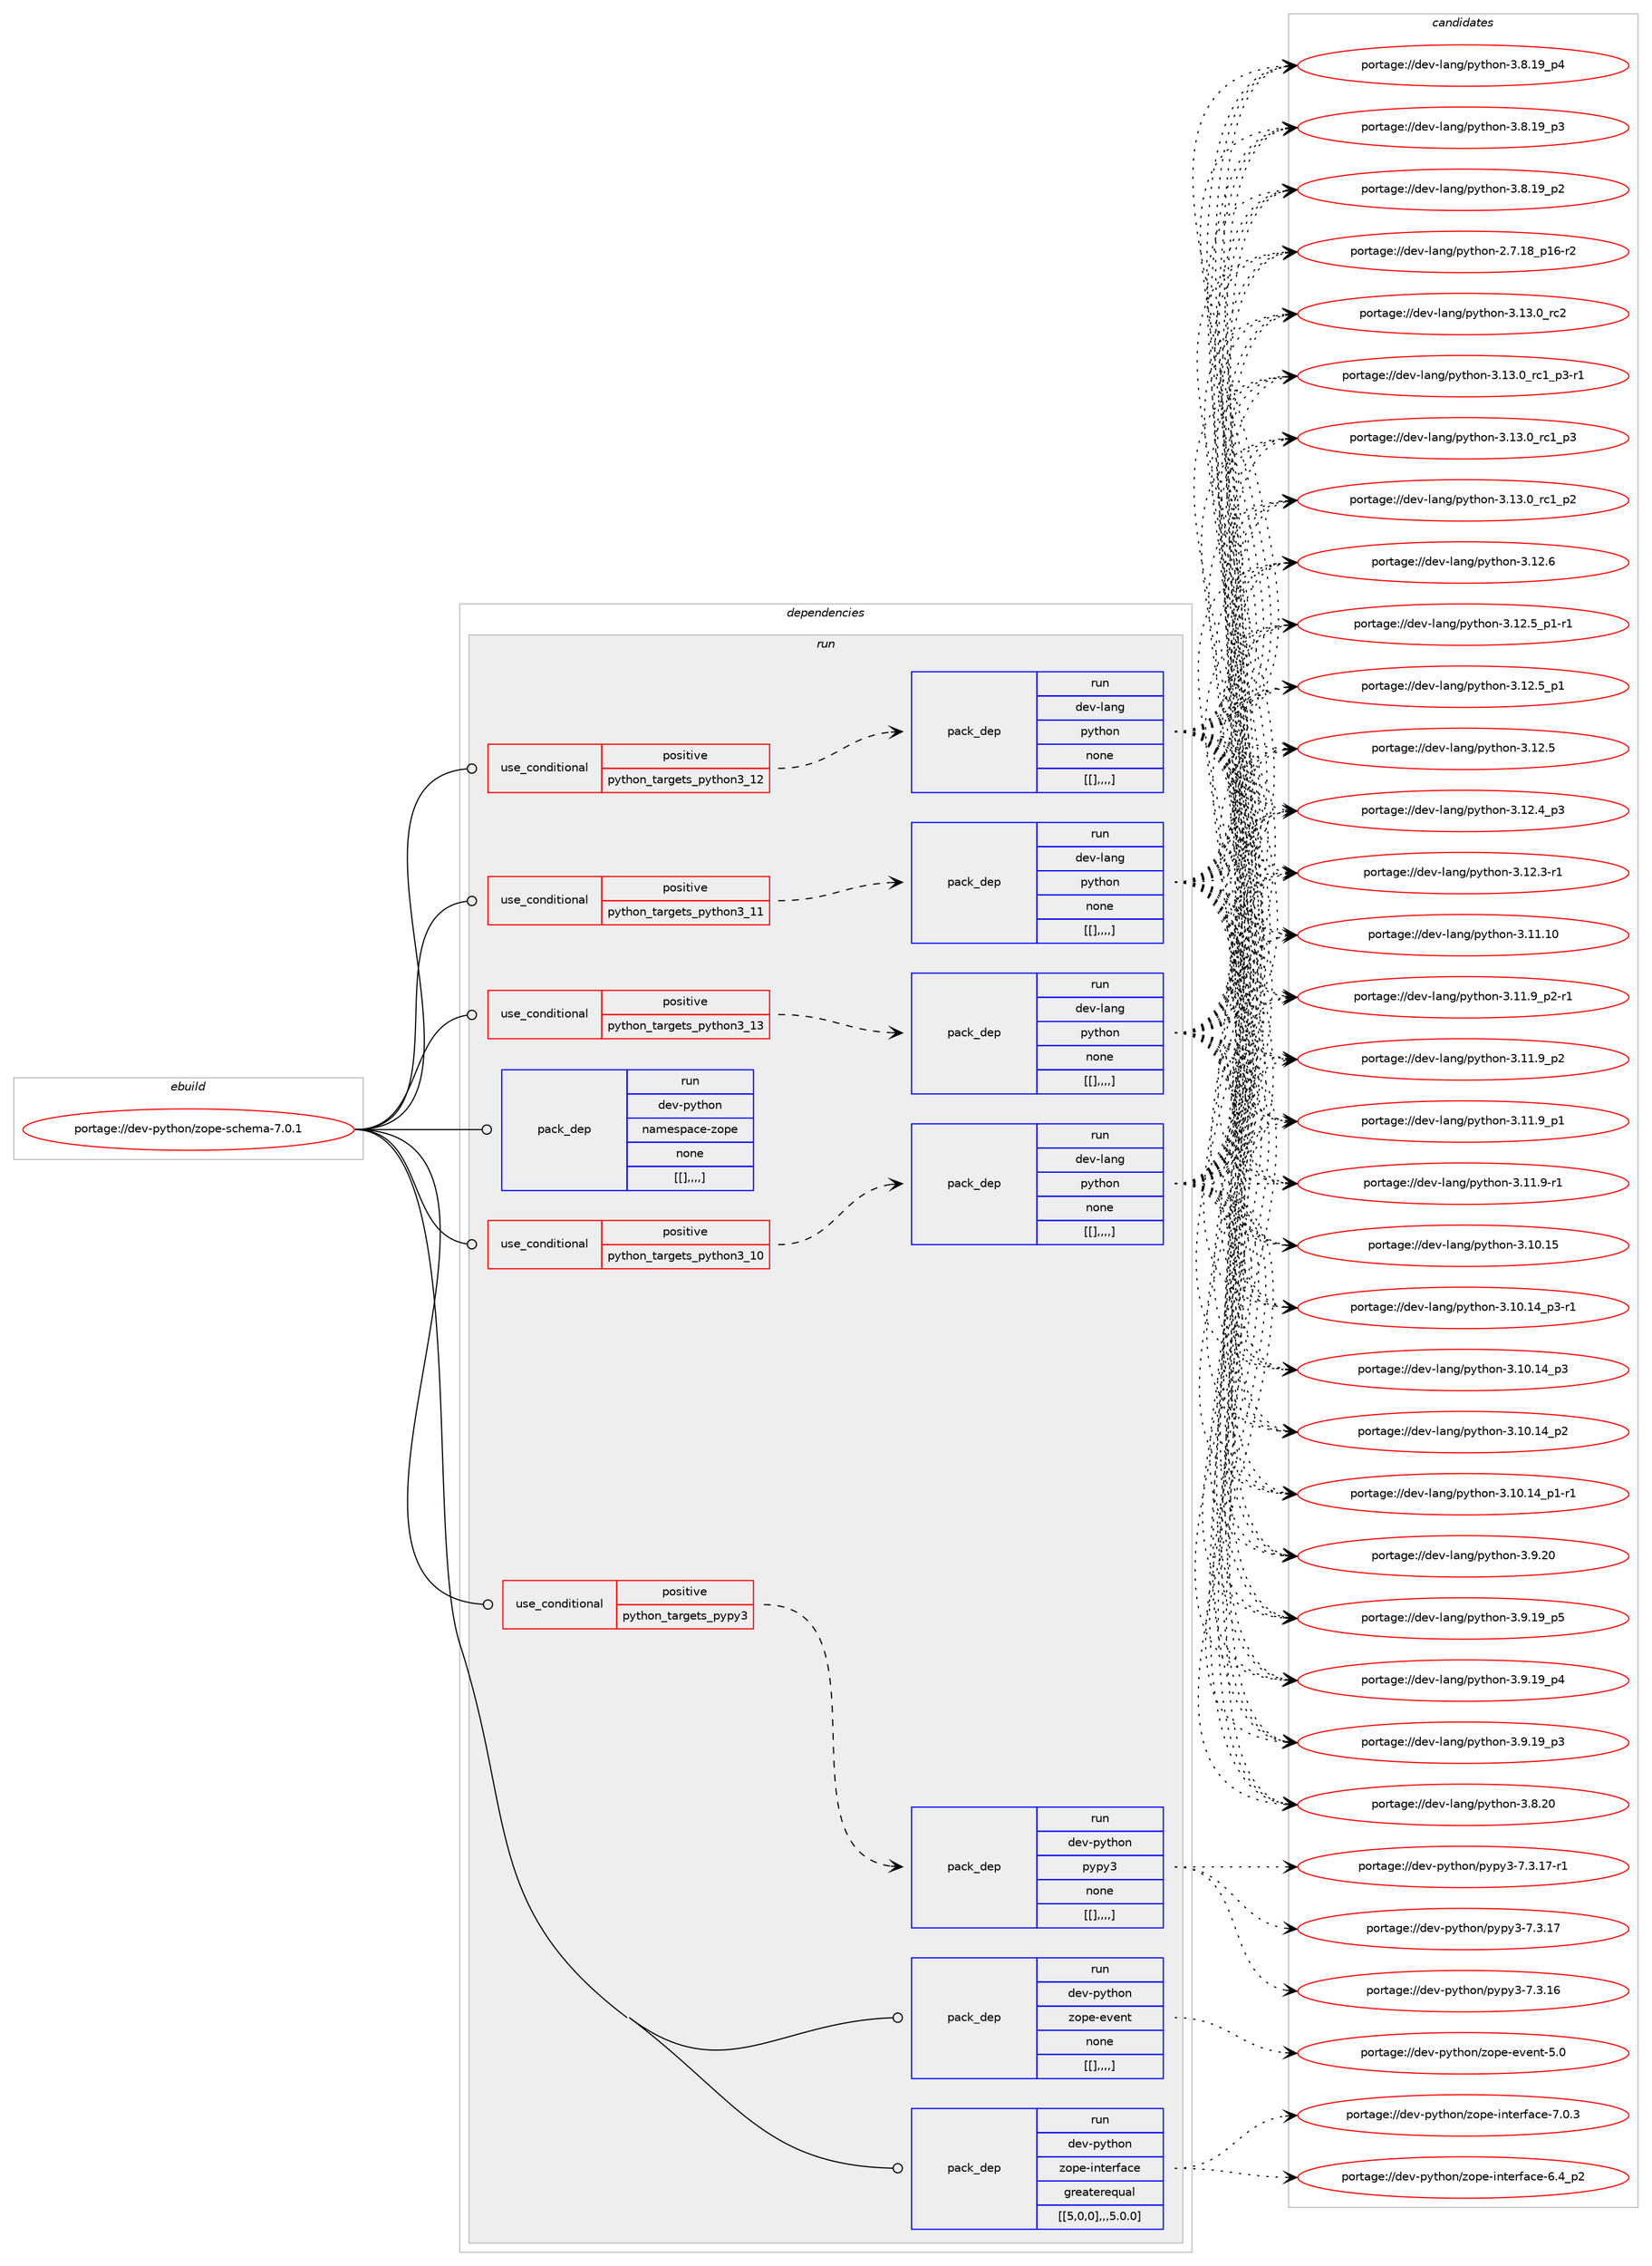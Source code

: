 digraph prolog {

# *************
# Graph options
# *************

newrank=true;
concentrate=true;
compound=true;
graph [rankdir=LR,fontname=Helvetica,fontsize=10,ranksep=1.5];#, ranksep=2.5, nodesep=0.2];
edge  [arrowhead=vee];
node  [fontname=Helvetica,fontsize=10];

# **********
# The ebuild
# **********

subgraph cluster_leftcol {
color=gray;
label=<<i>ebuild</i>>;
id [label="portage://dev-python/zope-schema-7.0.1", color=red, width=4, href="../dev-python/zope-schema-7.0.1.svg"];
}

# ****************
# The dependencies
# ****************

subgraph cluster_midcol {
color=gray;
label=<<i>dependencies</i>>;
subgraph cluster_compile {
fillcolor="#eeeeee";
style=filled;
label=<<i>compile</i>>;
}
subgraph cluster_compileandrun {
fillcolor="#eeeeee";
style=filled;
label=<<i>compile and run</i>>;
}
subgraph cluster_run {
fillcolor="#eeeeee";
style=filled;
label=<<i>run</i>>;
subgraph cond42666 {
dependency170623 [label=<<TABLE BORDER="0" CELLBORDER="1" CELLSPACING="0" CELLPADDING="4"><TR><TD ROWSPAN="3" CELLPADDING="10">use_conditional</TD></TR><TR><TD>positive</TD></TR><TR><TD>python_targets_pypy3</TD></TR></TABLE>>, shape=none, color=red];
subgraph pack126691 {
dependency170624 [label=<<TABLE BORDER="0" CELLBORDER="1" CELLSPACING="0" CELLPADDING="4" WIDTH="220"><TR><TD ROWSPAN="6" CELLPADDING="30">pack_dep</TD></TR><TR><TD WIDTH="110">run</TD></TR><TR><TD>dev-python</TD></TR><TR><TD>pypy3</TD></TR><TR><TD>none</TD></TR><TR><TD>[[],,,,]</TD></TR></TABLE>>, shape=none, color=blue];
}
dependency170623:e -> dependency170624:w [weight=20,style="dashed",arrowhead="vee"];
}
id:e -> dependency170623:w [weight=20,style="solid",arrowhead="odot"];
subgraph cond42667 {
dependency170625 [label=<<TABLE BORDER="0" CELLBORDER="1" CELLSPACING="0" CELLPADDING="4"><TR><TD ROWSPAN="3" CELLPADDING="10">use_conditional</TD></TR><TR><TD>positive</TD></TR><TR><TD>python_targets_python3_10</TD></TR></TABLE>>, shape=none, color=red];
subgraph pack126692 {
dependency170626 [label=<<TABLE BORDER="0" CELLBORDER="1" CELLSPACING="0" CELLPADDING="4" WIDTH="220"><TR><TD ROWSPAN="6" CELLPADDING="30">pack_dep</TD></TR><TR><TD WIDTH="110">run</TD></TR><TR><TD>dev-lang</TD></TR><TR><TD>python</TD></TR><TR><TD>none</TD></TR><TR><TD>[[],,,,]</TD></TR></TABLE>>, shape=none, color=blue];
}
dependency170625:e -> dependency170626:w [weight=20,style="dashed",arrowhead="vee"];
}
id:e -> dependency170625:w [weight=20,style="solid",arrowhead="odot"];
subgraph cond42668 {
dependency170627 [label=<<TABLE BORDER="0" CELLBORDER="1" CELLSPACING="0" CELLPADDING="4"><TR><TD ROWSPAN="3" CELLPADDING="10">use_conditional</TD></TR><TR><TD>positive</TD></TR><TR><TD>python_targets_python3_11</TD></TR></TABLE>>, shape=none, color=red];
subgraph pack126693 {
dependency170628 [label=<<TABLE BORDER="0" CELLBORDER="1" CELLSPACING="0" CELLPADDING="4" WIDTH="220"><TR><TD ROWSPAN="6" CELLPADDING="30">pack_dep</TD></TR><TR><TD WIDTH="110">run</TD></TR><TR><TD>dev-lang</TD></TR><TR><TD>python</TD></TR><TR><TD>none</TD></TR><TR><TD>[[],,,,]</TD></TR></TABLE>>, shape=none, color=blue];
}
dependency170627:e -> dependency170628:w [weight=20,style="dashed",arrowhead="vee"];
}
id:e -> dependency170627:w [weight=20,style="solid",arrowhead="odot"];
subgraph cond42669 {
dependency170629 [label=<<TABLE BORDER="0" CELLBORDER="1" CELLSPACING="0" CELLPADDING="4"><TR><TD ROWSPAN="3" CELLPADDING="10">use_conditional</TD></TR><TR><TD>positive</TD></TR><TR><TD>python_targets_python3_12</TD></TR></TABLE>>, shape=none, color=red];
subgraph pack126694 {
dependency170630 [label=<<TABLE BORDER="0" CELLBORDER="1" CELLSPACING="0" CELLPADDING="4" WIDTH="220"><TR><TD ROWSPAN="6" CELLPADDING="30">pack_dep</TD></TR><TR><TD WIDTH="110">run</TD></TR><TR><TD>dev-lang</TD></TR><TR><TD>python</TD></TR><TR><TD>none</TD></TR><TR><TD>[[],,,,]</TD></TR></TABLE>>, shape=none, color=blue];
}
dependency170629:e -> dependency170630:w [weight=20,style="dashed",arrowhead="vee"];
}
id:e -> dependency170629:w [weight=20,style="solid",arrowhead="odot"];
subgraph cond42670 {
dependency170631 [label=<<TABLE BORDER="0" CELLBORDER="1" CELLSPACING="0" CELLPADDING="4"><TR><TD ROWSPAN="3" CELLPADDING="10">use_conditional</TD></TR><TR><TD>positive</TD></TR><TR><TD>python_targets_python3_13</TD></TR></TABLE>>, shape=none, color=red];
subgraph pack126695 {
dependency170632 [label=<<TABLE BORDER="0" CELLBORDER="1" CELLSPACING="0" CELLPADDING="4" WIDTH="220"><TR><TD ROWSPAN="6" CELLPADDING="30">pack_dep</TD></TR><TR><TD WIDTH="110">run</TD></TR><TR><TD>dev-lang</TD></TR><TR><TD>python</TD></TR><TR><TD>none</TD></TR><TR><TD>[[],,,,]</TD></TR></TABLE>>, shape=none, color=blue];
}
dependency170631:e -> dependency170632:w [weight=20,style="dashed",arrowhead="vee"];
}
id:e -> dependency170631:w [weight=20,style="solid",arrowhead="odot"];
subgraph pack126696 {
dependency170633 [label=<<TABLE BORDER="0" CELLBORDER="1" CELLSPACING="0" CELLPADDING="4" WIDTH="220"><TR><TD ROWSPAN="6" CELLPADDING="30">pack_dep</TD></TR><TR><TD WIDTH="110">run</TD></TR><TR><TD>dev-python</TD></TR><TR><TD>zope-event</TD></TR><TR><TD>none</TD></TR><TR><TD>[[],,,,]</TD></TR></TABLE>>, shape=none, color=blue];
}
id:e -> dependency170633:w [weight=20,style="solid",arrowhead="odot"];
subgraph pack126697 {
dependency170634 [label=<<TABLE BORDER="0" CELLBORDER="1" CELLSPACING="0" CELLPADDING="4" WIDTH="220"><TR><TD ROWSPAN="6" CELLPADDING="30">pack_dep</TD></TR><TR><TD WIDTH="110">run</TD></TR><TR><TD>dev-python</TD></TR><TR><TD>zope-interface</TD></TR><TR><TD>greaterequal</TD></TR><TR><TD>[[5,0,0],,,5.0.0]</TD></TR></TABLE>>, shape=none, color=blue];
}
id:e -> dependency170634:w [weight=20,style="solid",arrowhead="odot"];
subgraph pack126698 {
dependency170635 [label=<<TABLE BORDER="0" CELLBORDER="1" CELLSPACING="0" CELLPADDING="4" WIDTH="220"><TR><TD ROWSPAN="6" CELLPADDING="30">pack_dep</TD></TR><TR><TD WIDTH="110">run</TD></TR><TR><TD>dev-python</TD></TR><TR><TD>namespace-zope</TD></TR><TR><TD>none</TD></TR><TR><TD>[[],,,,]</TD></TR></TABLE>>, shape=none, color=blue];
}
id:e -> dependency170635:w [weight=20,style="solid",arrowhead="odot"];
}
}

# **************
# The candidates
# **************

subgraph cluster_choices {
rank=same;
color=gray;
label=<<i>candidates</i>>;

subgraph choice126691 {
color=black;
nodesep=1;
choice100101118451121211161041111104711212111212151455546514649554511449 [label="portage://dev-python/pypy3-7.3.17-r1", color=red, width=4,href="../dev-python/pypy3-7.3.17-r1.svg"];
choice10010111845112121116104111110471121211121215145554651464955 [label="portage://dev-python/pypy3-7.3.17", color=red, width=4,href="../dev-python/pypy3-7.3.17.svg"];
choice10010111845112121116104111110471121211121215145554651464954 [label="portage://dev-python/pypy3-7.3.16", color=red, width=4,href="../dev-python/pypy3-7.3.16.svg"];
dependency170624:e -> choice100101118451121211161041111104711212111212151455546514649554511449:w [style=dotted,weight="100"];
dependency170624:e -> choice10010111845112121116104111110471121211121215145554651464955:w [style=dotted,weight="100"];
dependency170624:e -> choice10010111845112121116104111110471121211121215145554651464954:w [style=dotted,weight="100"];
}
subgraph choice126692 {
color=black;
nodesep=1;
choice10010111845108971101034711212111610411111045514649514648951149950 [label="portage://dev-lang/python-3.13.0_rc2", color=red, width=4,href="../dev-lang/python-3.13.0_rc2.svg"];
choice1001011184510897110103471121211161041111104551464951464895114994995112514511449 [label="portage://dev-lang/python-3.13.0_rc1_p3-r1", color=red, width=4,href="../dev-lang/python-3.13.0_rc1_p3-r1.svg"];
choice100101118451089711010347112121116104111110455146495146489511499499511251 [label="portage://dev-lang/python-3.13.0_rc1_p3", color=red, width=4,href="../dev-lang/python-3.13.0_rc1_p3.svg"];
choice100101118451089711010347112121116104111110455146495146489511499499511250 [label="portage://dev-lang/python-3.13.0_rc1_p2", color=red, width=4,href="../dev-lang/python-3.13.0_rc1_p2.svg"];
choice10010111845108971101034711212111610411111045514649504654 [label="portage://dev-lang/python-3.12.6", color=red, width=4,href="../dev-lang/python-3.12.6.svg"];
choice1001011184510897110103471121211161041111104551464950465395112494511449 [label="portage://dev-lang/python-3.12.5_p1-r1", color=red, width=4,href="../dev-lang/python-3.12.5_p1-r1.svg"];
choice100101118451089711010347112121116104111110455146495046539511249 [label="portage://dev-lang/python-3.12.5_p1", color=red, width=4,href="../dev-lang/python-3.12.5_p1.svg"];
choice10010111845108971101034711212111610411111045514649504653 [label="portage://dev-lang/python-3.12.5", color=red, width=4,href="../dev-lang/python-3.12.5.svg"];
choice100101118451089711010347112121116104111110455146495046529511251 [label="portage://dev-lang/python-3.12.4_p3", color=red, width=4,href="../dev-lang/python-3.12.4_p3.svg"];
choice100101118451089711010347112121116104111110455146495046514511449 [label="portage://dev-lang/python-3.12.3-r1", color=red, width=4,href="../dev-lang/python-3.12.3-r1.svg"];
choice1001011184510897110103471121211161041111104551464949464948 [label="portage://dev-lang/python-3.11.10", color=red, width=4,href="../dev-lang/python-3.11.10.svg"];
choice1001011184510897110103471121211161041111104551464949465795112504511449 [label="portage://dev-lang/python-3.11.9_p2-r1", color=red, width=4,href="../dev-lang/python-3.11.9_p2-r1.svg"];
choice100101118451089711010347112121116104111110455146494946579511250 [label="portage://dev-lang/python-3.11.9_p2", color=red, width=4,href="../dev-lang/python-3.11.9_p2.svg"];
choice100101118451089711010347112121116104111110455146494946579511249 [label="portage://dev-lang/python-3.11.9_p1", color=red, width=4,href="../dev-lang/python-3.11.9_p1.svg"];
choice100101118451089711010347112121116104111110455146494946574511449 [label="portage://dev-lang/python-3.11.9-r1", color=red, width=4,href="../dev-lang/python-3.11.9-r1.svg"];
choice1001011184510897110103471121211161041111104551464948464953 [label="portage://dev-lang/python-3.10.15", color=red, width=4,href="../dev-lang/python-3.10.15.svg"];
choice100101118451089711010347112121116104111110455146494846495295112514511449 [label="portage://dev-lang/python-3.10.14_p3-r1", color=red, width=4,href="../dev-lang/python-3.10.14_p3-r1.svg"];
choice10010111845108971101034711212111610411111045514649484649529511251 [label="portage://dev-lang/python-3.10.14_p3", color=red, width=4,href="../dev-lang/python-3.10.14_p3.svg"];
choice10010111845108971101034711212111610411111045514649484649529511250 [label="portage://dev-lang/python-3.10.14_p2", color=red, width=4,href="../dev-lang/python-3.10.14_p2.svg"];
choice100101118451089711010347112121116104111110455146494846495295112494511449 [label="portage://dev-lang/python-3.10.14_p1-r1", color=red, width=4,href="../dev-lang/python-3.10.14_p1-r1.svg"];
choice10010111845108971101034711212111610411111045514657465048 [label="portage://dev-lang/python-3.9.20", color=red, width=4,href="../dev-lang/python-3.9.20.svg"];
choice100101118451089711010347112121116104111110455146574649579511253 [label="portage://dev-lang/python-3.9.19_p5", color=red, width=4,href="../dev-lang/python-3.9.19_p5.svg"];
choice100101118451089711010347112121116104111110455146574649579511252 [label="portage://dev-lang/python-3.9.19_p4", color=red, width=4,href="../dev-lang/python-3.9.19_p4.svg"];
choice100101118451089711010347112121116104111110455146574649579511251 [label="portage://dev-lang/python-3.9.19_p3", color=red, width=4,href="../dev-lang/python-3.9.19_p3.svg"];
choice10010111845108971101034711212111610411111045514656465048 [label="portage://dev-lang/python-3.8.20", color=red, width=4,href="../dev-lang/python-3.8.20.svg"];
choice100101118451089711010347112121116104111110455146564649579511252 [label="portage://dev-lang/python-3.8.19_p4", color=red, width=4,href="../dev-lang/python-3.8.19_p4.svg"];
choice100101118451089711010347112121116104111110455146564649579511251 [label="portage://dev-lang/python-3.8.19_p3", color=red, width=4,href="../dev-lang/python-3.8.19_p3.svg"];
choice100101118451089711010347112121116104111110455146564649579511250 [label="portage://dev-lang/python-3.8.19_p2", color=red, width=4,href="../dev-lang/python-3.8.19_p2.svg"];
choice100101118451089711010347112121116104111110455046554649569511249544511450 [label="portage://dev-lang/python-2.7.18_p16-r2", color=red, width=4,href="../dev-lang/python-2.7.18_p16-r2.svg"];
dependency170626:e -> choice10010111845108971101034711212111610411111045514649514648951149950:w [style=dotted,weight="100"];
dependency170626:e -> choice1001011184510897110103471121211161041111104551464951464895114994995112514511449:w [style=dotted,weight="100"];
dependency170626:e -> choice100101118451089711010347112121116104111110455146495146489511499499511251:w [style=dotted,weight="100"];
dependency170626:e -> choice100101118451089711010347112121116104111110455146495146489511499499511250:w [style=dotted,weight="100"];
dependency170626:e -> choice10010111845108971101034711212111610411111045514649504654:w [style=dotted,weight="100"];
dependency170626:e -> choice1001011184510897110103471121211161041111104551464950465395112494511449:w [style=dotted,weight="100"];
dependency170626:e -> choice100101118451089711010347112121116104111110455146495046539511249:w [style=dotted,weight="100"];
dependency170626:e -> choice10010111845108971101034711212111610411111045514649504653:w [style=dotted,weight="100"];
dependency170626:e -> choice100101118451089711010347112121116104111110455146495046529511251:w [style=dotted,weight="100"];
dependency170626:e -> choice100101118451089711010347112121116104111110455146495046514511449:w [style=dotted,weight="100"];
dependency170626:e -> choice1001011184510897110103471121211161041111104551464949464948:w [style=dotted,weight="100"];
dependency170626:e -> choice1001011184510897110103471121211161041111104551464949465795112504511449:w [style=dotted,weight="100"];
dependency170626:e -> choice100101118451089711010347112121116104111110455146494946579511250:w [style=dotted,weight="100"];
dependency170626:e -> choice100101118451089711010347112121116104111110455146494946579511249:w [style=dotted,weight="100"];
dependency170626:e -> choice100101118451089711010347112121116104111110455146494946574511449:w [style=dotted,weight="100"];
dependency170626:e -> choice1001011184510897110103471121211161041111104551464948464953:w [style=dotted,weight="100"];
dependency170626:e -> choice100101118451089711010347112121116104111110455146494846495295112514511449:w [style=dotted,weight="100"];
dependency170626:e -> choice10010111845108971101034711212111610411111045514649484649529511251:w [style=dotted,weight="100"];
dependency170626:e -> choice10010111845108971101034711212111610411111045514649484649529511250:w [style=dotted,weight="100"];
dependency170626:e -> choice100101118451089711010347112121116104111110455146494846495295112494511449:w [style=dotted,weight="100"];
dependency170626:e -> choice10010111845108971101034711212111610411111045514657465048:w [style=dotted,weight="100"];
dependency170626:e -> choice100101118451089711010347112121116104111110455146574649579511253:w [style=dotted,weight="100"];
dependency170626:e -> choice100101118451089711010347112121116104111110455146574649579511252:w [style=dotted,weight="100"];
dependency170626:e -> choice100101118451089711010347112121116104111110455146574649579511251:w [style=dotted,weight="100"];
dependency170626:e -> choice10010111845108971101034711212111610411111045514656465048:w [style=dotted,weight="100"];
dependency170626:e -> choice100101118451089711010347112121116104111110455146564649579511252:w [style=dotted,weight="100"];
dependency170626:e -> choice100101118451089711010347112121116104111110455146564649579511251:w [style=dotted,weight="100"];
dependency170626:e -> choice100101118451089711010347112121116104111110455146564649579511250:w [style=dotted,weight="100"];
dependency170626:e -> choice100101118451089711010347112121116104111110455046554649569511249544511450:w [style=dotted,weight="100"];
}
subgraph choice126693 {
color=black;
nodesep=1;
choice10010111845108971101034711212111610411111045514649514648951149950 [label="portage://dev-lang/python-3.13.0_rc2", color=red, width=4,href="../dev-lang/python-3.13.0_rc2.svg"];
choice1001011184510897110103471121211161041111104551464951464895114994995112514511449 [label="portage://dev-lang/python-3.13.0_rc1_p3-r1", color=red, width=4,href="../dev-lang/python-3.13.0_rc1_p3-r1.svg"];
choice100101118451089711010347112121116104111110455146495146489511499499511251 [label="portage://dev-lang/python-3.13.0_rc1_p3", color=red, width=4,href="../dev-lang/python-3.13.0_rc1_p3.svg"];
choice100101118451089711010347112121116104111110455146495146489511499499511250 [label="portage://dev-lang/python-3.13.0_rc1_p2", color=red, width=4,href="../dev-lang/python-3.13.0_rc1_p2.svg"];
choice10010111845108971101034711212111610411111045514649504654 [label="portage://dev-lang/python-3.12.6", color=red, width=4,href="../dev-lang/python-3.12.6.svg"];
choice1001011184510897110103471121211161041111104551464950465395112494511449 [label="portage://dev-lang/python-3.12.5_p1-r1", color=red, width=4,href="../dev-lang/python-3.12.5_p1-r1.svg"];
choice100101118451089711010347112121116104111110455146495046539511249 [label="portage://dev-lang/python-3.12.5_p1", color=red, width=4,href="../dev-lang/python-3.12.5_p1.svg"];
choice10010111845108971101034711212111610411111045514649504653 [label="portage://dev-lang/python-3.12.5", color=red, width=4,href="../dev-lang/python-3.12.5.svg"];
choice100101118451089711010347112121116104111110455146495046529511251 [label="portage://dev-lang/python-3.12.4_p3", color=red, width=4,href="../dev-lang/python-3.12.4_p3.svg"];
choice100101118451089711010347112121116104111110455146495046514511449 [label="portage://dev-lang/python-3.12.3-r1", color=red, width=4,href="../dev-lang/python-3.12.3-r1.svg"];
choice1001011184510897110103471121211161041111104551464949464948 [label="portage://dev-lang/python-3.11.10", color=red, width=4,href="../dev-lang/python-3.11.10.svg"];
choice1001011184510897110103471121211161041111104551464949465795112504511449 [label="portage://dev-lang/python-3.11.9_p2-r1", color=red, width=4,href="../dev-lang/python-3.11.9_p2-r1.svg"];
choice100101118451089711010347112121116104111110455146494946579511250 [label="portage://dev-lang/python-3.11.9_p2", color=red, width=4,href="../dev-lang/python-3.11.9_p2.svg"];
choice100101118451089711010347112121116104111110455146494946579511249 [label="portage://dev-lang/python-3.11.9_p1", color=red, width=4,href="../dev-lang/python-3.11.9_p1.svg"];
choice100101118451089711010347112121116104111110455146494946574511449 [label="portage://dev-lang/python-3.11.9-r1", color=red, width=4,href="../dev-lang/python-3.11.9-r1.svg"];
choice1001011184510897110103471121211161041111104551464948464953 [label="portage://dev-lang/python-3.10.15", color=red, width=4,href="../dev-lang/python-3.10.15.svg"];
choice100101118451089711010347112121116104111110455146494846495295112514511449 [label="portage://dev-lang/python-3.10.14_p3-r1", color=red, width=4,href="../dev-lang/python-3.10.14_p3-r1.svg"];
choice10010111845108971101034711212111610411111045514649484649529511251 [label="portage://dev-lang/python-3.10.14_p3", color=red, width=4,href="../dev-lang/python-3.10.14_p3.svg"];
choice10010111845108971101034711212111610411111045514649484649529511250 [label="portage://dev-lang/python-3.10.14_p2", color=red, width=4,href="../dev-lang/python-3.10.14_p2.svg"];
choice100101118451089711010347112121116104111110455146494846495295112494511449 [label="portage://dev-lang/python-3.10.14_p1-r1", color=red, width=4,href="../dev-lang/python-3.10.14_p1-r1.svg"];
choice10010111845108971101034711212111610411111045514657465048 [label="portage://dev-lang/python-3.9.20", color=red, width=4,href="../dev-lang/python-3.9.20.svg"];
choice100101118451089711010347112121116104111110455146574649579511253 [label="portage://dev-lang/python-3.9.19_p5", color=red, width=4,href="../dev-lang/python-3.9.19_p5.svg"];
choice100101118451089711010347112121116104111110455146574649579511252 [label="portage://dev-lang/python-3.9.19_p4", color=red, width=4,href="../dev-lang/python-3.9.19_p4.svg"];
choice100101118451089711010347112121116104111110455146574649579511251 [label="portage://dev-lang/python-3.9.19_p3", color=red, width=4,href="../dev-lang/python-3.9.19_p3.svg"];
choice10010111845108971101034711212111610411111045514656465048 [label="portage://dev-lang/python-3.8.20", color=red, width=4,href="../dev-lang/python-3.8.20.svg"];
choice100101118451089711010347112121116104111110455146564649579511252 [label="portage://dev-lang/python-3.8.19_p4", color=red, width=4,href="../dev-lang/python-3.8.19_p4.svg"];
choice100101118451089711010347112121116104111110455146564649579511251 [label="portage://dev-lang/python-3.8.19_p3", color=red, width=4,href="../dev-lang/python-3.8.19_p3.svg"];
choice100101118451089711010347112121116104111110455146564649579511250 [label="portage://dev-lang/python-3.8.19_p2", color=red, width=4,href="../dev-lang/python-3.8.19_p2.svg"];
choice100101118451089711010347112121116104111110455046554649569511249544511450 [label="portage://dev-lang/python-2.7.18_p16-r2", color=red, width=4,href="../dev-lang/python-2.7.18_p16-r2.svg"];
dependency170628:e -> choice10010111845108971101034711212111610411111045514649514648951149950:w [style=dotted,weight="100"];
dependency170628:e -> choice1001011184510897110103471121211161041111104551464951464895114994995112514511449:w [style=dotted,weight="100"];
dependency170628:e -> choice100101118451089711010347112121116104111110455146495146489511499499511251:w [style=dotted,weight="100"];
dependency170628:e -> choice100101118451089711010347112121116104111110455146495146489511499499511250:w [style=dotted,weight="100"];
dependency170628:e -> choice10010111845108971101034711212111610411111045514649504654:w [style=dotted,weight="100"];
dependency170628:e -> choice1001011184510897110103471121211161041111104551464950465395112494511449:w [style=dotted,weight="100"];
dependency170628:e -> choice100101118451089711010347112121116104111110455146495046539511249:w [style=dotted,weight="100"];
dependency170628:e -> choice10010111845108971101034711212111610411111045514649504653:w [style=dotted,weight="100"];
dependency170628:e -> choice100101118451089711010347112121116104111110455146495046529511251:w [style=dotted,weight="100"];
dependency170628:e -> choice100101118451089711010347112121116104111110455146495046514511449:w [style=dotted,weight="100"];
dependency170628:e -> choice1001011184510897110103471121211161041111104551464949464948:w [style=dotted,weight="100"];
dependency170628:e -> choice1001011184510897110103471121211161041111104551464949465795112504511449:w [style=dotted,weight="100"];
dependency170628:e -> choice100101118451089711010347112121116104111110455146494946579511250:w [style=dotted,weight="100"];
dependency170628:e -> choice100101118451089711010347112121116104111110455146494946579511249:w [style=dotted,weight="100"];
dependency170628:e -> choice100101118451089711010347112121116104111110455146494946574511449:w [style=dotted,weight="100"];
dependency170628:e -> choice1001011184510897110103471121211161041111104551464948464953:w [style=dotted,weight="100"];
dependency170628:e -> choice100101118451089711010347112121116104111110455146494846495295112514511449:w [style=dotted,weight="100"];
dependency170628:e -> choice10010111845108971101034711212111610411111045514649484649529511251:w [style=dotted,weight="100"];
dependency170628:e -> choice10010111845108971101034711212111610411111045514649484649529511250:w [style=dotted,weight="100"];
dependency170628:e -> choice100101118451089711010347112121116104111110455146494846495295112494511449:w [style=dotted,weight="100"];
dependency170628:e -> choice10010111845108971101034711212111610411111045514657465048:w [style=dotted,weight="100"];
dependency170628:e -> choice100101118451089711010347112121116104111110455146574649579511253:w [style=dotted,weight="100"];
dependency170628:e -> choice100101118451089711010347112121116104111110455146574649579511252:w [style=dotted,weight="100"];
dependency170628:e -> choice100101118451089711010347112121116104111110455146574649579511251:w [style=dotted,weight="100"];
dependency170628:e -> choice10010111845108971101034711212111610411111045514656465048:w [style=dotted,weight="100"];
dependency170628:e -> choice100101118451089711010347112121116104111110455146564649579511252:w [style=dotted,weight="100"];
dependency170628:e -> choice100101118451089711010347112121116104111110455146564649579511251:w [style=dotted,weight="100"];
dependency170628:e -> choice100101118451089711010347112121116104111110455146564649579511250:w [style=dotted,weight="100"];
dependency170628:e -> choice100101118451089711010347112121116104111110455046554649569511249544511450:w [style=dotted,weight="100"];
}
subgraph choice126694 {
color=black;
nodesep=1;
choice10010111845108971101034711212111610411111045514649514648951149950 [label="portage://dev-lang/python-3.13.0_rc2", color=red, width=4,href="../dev-lang/python-3.13.0_rc2.svg"];
choice1001011184510897110103471121211161041111104551464951464895114994995112514511449 [label="portage://dev-lang/python-3.13.0_rc1_p3-r1", color=red, width=4,href="../dev-lang/python-3.13.0_rc1_p3-r1.svg"];
choice100101118451089711010347112121116104111110455146495146489511499499511251 [label="portage://dev-lang/python-3.13.0_rc1_p3", color=red, width=4,href="../dev-lang/python-3.13.0_rc1_p3.svg"];
choice100101118451089711010347112121116104111110455146495146489511499499511250 [label="portage://dev-lang/python-3.13.0_rc1_p2", color=red, width=4,href="../dev-lang/python-3.13.0_rc1_p2.svg"];
choice10010111845108971101034711212111610411111045514649504654 [label="portage://dev-lang/python-3.12.6", color=red, width=4,href="../dev-lang/python-3.12.6.svg"];
choice1001011184510897110103471121211161041111104551464950465395112494511449 [label="portage://dev-lang/python-3.12.5_p1-r1", color=red, width=4,href="../dev-lang/python-3.12.5_p1-r1.svg"];
choice100101118451089711010347112121116104111110455146495046539511249 [label="portage://dev-lang/python-3.12.5_p1", color=red, width=4,href="../dev-lang/python-3.12.5_p1.svg"];
choice10010111845108971101034711212111610411111045514649504653 [label="portage://dev-lang/python-3.12.5", color=red, width=4,href="../dev-lang/python-3.12.5.svg"];
choice100101118451089711010347112121116104111110455146495046529511251 [label="portage://dev-lang/python-3.12.4_p3", color=red, width=4,href="../dev-lang/python-3.12.4_p3.svg"];
choice100101118451089711010347112121116104111110455146495046514511449 [label="portage://dev-lang/python-3.12.3-r1", color=red, width=4,href="../dev-lang/python-3.12.3-r1.svg"];
choice1001011184510897110103471121211161041111104551464949464948 [label="portage://dev-lang/python-3.11.10", color=red, width=4,href="../dev-lang/python-3.11.10.svg"];
choice1001011184510897110103471121211161041111104551464949465795112504511449 [label="portage://dev-lang/python-3.11.9_p2-r1", color=red, width=4,href="../dev-lang/python-3.11.9_p2-r1.svg"];
choice100101118451089711010347112121116104111110455146494946579511250 [label="portage://dev-lang/python-3.11.9_p2", color=red, width=4,href="../dev-lang/python-3.11.9_p2.svg"];
choice100101118451089711010347112121116104111110455146494946579511249 [label="portage://dev-lang/python-3.11.9_p1", color=red, width=4,href="../dev-lang/python-3.11.9_p1.svg"];
choice100101118451089711010347112121116104111110455146494946574511449 [label="portage://dev-lang/python-3.11.9-r1", color=red, width=4,href="../dev-lang/python-3.11.9-r1.svg"];
choice1001011184510897110103471121211161041111104551464948464953 [label="portage://dev-lang/python-3.10.15", color=red, width=4,href="../dev-lang/python-3.10.15.svg"];
choice100101118451089711010347112121116104111110455146494846495295112514511449 [label="portage://dev-lang/python-3.10.14_p3-r1", color=red, width=4,href="../dev-lang/python-3.10.14_p3-r1.svg"];
choice10010111845108971101034711212111610411111045514649484649529511251 [label="portage://dev-lang/python-3.10.14_p3", color=red, width=4,href="../dev-lang/python-3.10.14_p3.svg"];
choice10010111845108971101034711212111610411111045514649484649529511250 [label="portage://dev-lang/python-3.10.14_p2", color=red, width=4,href="../dev-lang/python-3.10.14_p2.svg"];
choice100101118451089711010347112121116104111110455146494846495295112494511449 [label="portage://dev-lang/python-3.10.14_p1-r1", color=red, width=4,href="../dev-lang/python-3.10.14_p1-r1.svg"];
choice10010111845108971101034711212111610411111045514657465048 [label="portage://dev-lang/python-3.9.20", color=red, width=4,href="../dev-lang/python-3.9.20.svg"];
choice100101118451089711010347112121116104111110455146574649579511253 [label="portage://dev-lang/python-3.9.19_p5", color=red, width=4,href="../dev-lang/python-3.9.19_p5.svg"];
choice100101118451089711010347112121116104111110455146574649579511252 [label="portage://dev-lang/python-3.9.19_p4", color=red, width=4,href="../dev-lang/python-3.9.19_p4.svg"];
choice100101118451089711010347112121116104111110455146574649579511251 [label="portage://dev-lang/python-3.9.19_p3", color=red, width=4,href="../dev-lang/python-3.9.19_p3.svg"];
choice10010111845108971101034711212111610411111045514656465048 [label="portage://dev-lang/python-3.8.20", color=red, width=4,href="../dev-lang/python-3.8.20.svg"];
choice100101118451089711010347112121116104111110455146564649579511252 [label="portage://dev-lang/python-3.8.19_p4", color=red, width=4,href="../dev-lang/python-3.8.19_p4.svg"];
choice100101118451089711010347112121116104111110455146564649579511251 [label="portage://dev-lang/python-3.8.19_p3", color=red, width=4,href="../dev-lang/python-3.8.19_p3.svg"];
choice100101118451089711010347112121116104111110455146564649579511250 [label="portage://dev-lang/python-3.8.19_p2", color=red, width=4,href="../dev-lang/python-3.8.19_p2.svg"];
choice100101118451089711010347112121116104111110455046554649569511249544511450 [label="portage://dev-lang/python-2.7.18_p16-r2", color=red, width=4,href="../dev-lang/python-2.7.18_p16-r2.svg"];
dependency170630:e -> choice10010111845108971101034711212111610411111045514649514648951149950:w [style=dotted,weight="100"];
dependency170630:e -> choice1001011184510897110103471121211161041111104551464951464895114994995112514511449:w [style=dotted,weight="100"];
dependency170630:e -> choice100101118451089711010347112121116104111110455146495146489511499499511251:w [style=dotted,weight="100"];
dependency170630:e -> choice100101118451089711010347112121116104111110455146495146489511499499511250:w [style=dotted,weight="100"];
dependency170630:e -> choice10010111845108971101034711212111610411111045514649504654:w [style=dotted,weight="100"];
dependency170630:e -> choice1001011184510897110103471121211161041111104551464950465395112494511449:w [style=dotted,weight="100"];
dependency170630:e -> choice100101118451089711010347112121116104111110455146495046539511249:w [style=dotted,weight="100"];
dependency170630:e -> choice10010111845108971101034711212111610411111045514649504653:w [style=dotted,weight="100"];
dependency170630:e -> choice100101118451089711010347112121116104111110455146495046529511251:w [style=dotted,weight="100"];
dependency170630:e -> choice100101118451089711010347112121116104111110455146495046514511449:w [style=dotted,weight="100"];
dependency170630:e -> choice1001011184510897110103471121211161041111104551464949464948:w [style=dotted,weight="100"];
dependency170630:e -> choice1001011184510897110103471121211161041111104551464949465795112504511449:w [style=dotted,weight="100"];
dependency170630:e -> choice100101118451089711010347112121116104111110455146494946579511250:w [style=dotted,weight="100"];
dependency170630:e -> choice100101118451089711010347112121116104111110455146494946579511249:w [style=dotted,weight="100"];
dependency170630:e -> choice100101118451089711010347112121116104111110455146494946574511449:w [style=dotted,weight="100"];
dependency170630:e -> choice1001011184510897110103471121211161041111104551464948464953:w [style=dotted,weight="100"];
dependency170630:e -> choice100101118451089711010347112121116104111110455146494846495295112514511449:w [style=dotted,weight="100"];
dependency170630:e -> choice10010111845108971101034711212111610411111045514649484649529511251:w [style=dotted,weight="100"];
dependency170630:e -> choice10010111845108971101034711212111610411111045514649484649529511250:w [style=dotted,weight="100"];
dependency170630:e -> choice100101118451089711010347112121116104111110455146494846495295112494511449:w [style=dotted,weight="100"];
dependency170630:e -> choice10010111845108971101034711212111610411111045514657465048:w [style=dotted,weight="100"];
dependency170630:e -> choice100101118451089711010347112121116104111110455146574649579511253:w [style=dotted,weight="100"];
dependency170630:e -> choice100101118451089711010347112121116104111110455146574649579511252:w [style=dotted,weight="100"];
dependency170630:e -> choice100101118451089711010347112121116104111110455146574649579511251:w [style=dotted,weight="100"];
dependency170630:e -> choice10010111845108971101034711212111610411111045514656465048:w [style=dotted,weight="100"];
dependency170630:e -> choice100101118451089711010347112121116104111110455146564649579511252:w [style=dotted,weight="100"];
dependency170630:e -> choice100101118451089711010347112121116104111110455146564649579511251:w [style=dotted,weight="100"];
dependency170630:e -> choice100101118451089711010347112121116104111110455146564649579511250:w [style=dotted,weight="100"];
dependency170630:e -> choice100101118451089711010347112121116104111110455046554649569511249544511450:w [style=dotted,weight="100"];
}
subgraph choice126695 {
color=black;
nodesep=1;
choice10010111845108971101034711212111610411111045514649514648951149950 [label="portage://dev-lang/python-3.13.0_rc2", color=red, width=4,href="../dev-lang/python-3.13.0_rc2.svg"];
choice1001011184510897110103471121211161041111104551464951464895114994995112514511449 [label="portage://dev-lang/python-3.13.0_rc1_p3-r1", color=red, width=4,href="../dev-lang/python-3.13.0_rc1_p3-r1.svg"];
choice100101118451089711010347112121116104111110455146495146489511499499511251 [label="portage://dev-lang/python-3.13.0_rc1_p3", color=red, width=4,href="../dev-lang/python-3.13.0_rc1_p3.svg"];
choice100101118451089711010347112121116104111110455146495146489511499499511250 [label="portage://dev-lang/python-3.13.0_rc1_p2", color=red, width=4,href="../dev-lang/python-3.13.0_rc1_p2.svg"];
choice10010111845108971101034711212111610411111045514649504654 [label="portage://dev-lang/python-3.12.6", color=red, width=4,href="../dev-lang/python-3.12.6.svg"];
choice1001011184510897110103471121211161041111104551464950465395112494511449 [label="portage://dev-lang/python-3.12.5_p1-r1", color=red, width=4,href="../dev-lang/python-3.12.5_p1-r1.svg"];
choice100101118451089711010347112121116104111110455146495046539511249 [label="portage://dev-lang/python-3.12.5_p1", color=red, width=4,href="../dev-lang/python-3.12.5_p1.svg"];
choice10010111845108971101034711212111610411111045514649504653 [label="portage://dev-lang/python-3.12.5", color=red, width=4,href="../dev-lang/python-3.12.5.svg"];
choice100101118451089711010347112121116104111110455146495046529511251 [label="portage://dev-lang/python-3.12.4_p3", color=red, width=4,href="../dev-lang/python-3.12.4_p3.svg"];
choice100101118451089711010347112121116104111110455146495046514511449 [label="portage://dev-lang/python-3.12.3-r1", color=red, width=4,href="../dev-lang/python-3.12.3-r1.svg"];
choice1001011184510897110103471121211161041111104551464949464948 [label="portage://dev-lang/python-3.11.10", color=red, width=4,href="../dev-lang/python-3.11.10.svg"];
choice1001011184510897110103471121211161041111104551464949465795112504511449 [label="portage://dev-lang/python-3.11.9_p2-r1", color=red, width=4,href="../dev-lang/python-3.11.9_p2-r1.svg"];
choice100101118451089711010347112121116104111110455146494946579511250 [label="portage://dev-lang/python-3.11.9_p2", color=red, width=4,href="../dev-lang/python-3.11.9_p2.svg"];
choice100101118451089711010347112121116104111110455146494946579511249 [label="portage://dev-lang/python-3.11.9_p1", color=red, width=4,href="../dev-lang/python-3.11.9_p1.svg"];
choice100101118451089711010347112121116104111110455146494946574511449 [label="portage://dev-lang/python-3.11.9-r1", color=red, width=4,href="../dev-lang/python-3.11.9-r1.svg"];
choice1001011184510897110103471121211161041111104551464948464953 [label="portage://dev-lang/python-3.10.15", color=red, width=4,href="../dev-lang/python-3.10.15.svg"];
choice100101118451089711010347112121116104111110455146494846495295112514511449 [label="portage://dev-lang/python-3.10.14_p3-r1", color=red, width=4,href="../dev-lang/python-3.10.14_p3-r1.svg"];
choice10010111845108971101034711212111610411111045514649484649529511251 [label="portage://dev-lang/python-3.10.14_p3", color=red, width=4,href="../dev-lang/python-3.10.14_p3.svg"];
choice10010111845108971101034711212111610411111045514649484649529511250 [label="portage://dev-lang/python-3.10.14_p2", color=red, width=4,href="../dev-lang/python-3.10.14_p2.svg"];
choice100101118451089711010347112121116104111110455146494846495295112494511449 [label="portage://dev-lang/python-3.10.14_p1-r1", color=red, width=4,href="../dev-lang/python-3.10.14_p1-r1.svg"];
choice10010111845108971101034711212111610411111045514657465048 [label="portage://dev-lang/python-3.9.20", color=red, width=4,href="../dev-lang/python-3.9.20.svg"];
choice100101118451089711010347112121116104111110455146574649579511253 [label="portage://dev-lang/python-3.9.19_p5", color=red, width=4,href="../dev-lang/python-3.9.19_p5.svg"];
choice100101118451089711010347112121116104111110455146574649579511252 [label="portage://dev-lang/python-3.9.19_p4", color=red, width=4,href="../dev-lang/python-3.9.19_p4.svg"];
choice100101118451089711010347112121116104111110455146574649579511251 [label="portage://dev-lang/python-3.9.19_p3", color=red, width=4,href="../dev-lang/python-3.9.19_p3.svg"];
choice10010111845108971101034711212111610411111045514656465048 [label="portage://dev-lang/python-3.8.20", color=red, width=4,href="../dev-lang/python-3.8.20.svg"];
choice100101118451089711010347112121116104111110455146564649579511252 [label="portage://dev-lang/python-3.8.19_p4", color=red, width=4,href="../dev-lang/python-3.8.19_p4.svg"];
choice100101118451089711010347112121116104111110455146564649579511251 [label="portage://dev-lang/python-3.8.19_p3", color=red, width=4,href="../dev-lang/python-3.8.19_p3.svg"];
choice100101118451089711010347112121116104111110455146564649579511250 [label="portage://dev-lang/python-3.8.19_p2", color=red, width=4,href="../dev-lang/python-3.8.19_p2.svg"];
choice100101118451089711010347112121116104111110455046554649569511249544511450 [label="portage://dev-lang/python-2.7.18_p16-r2", color=red, width=4,href="../dev-lang/python-2.7.18_p16-r2.svg"];
dependency170632:e -> choice10010111845108971101034711212111610411111045514649514648951149950:w [style=dotted,weight="100"];
dependency170632:e -> choice1001011184510897110103471121211161041111104551464951464895114994995112514511449:w [style=dotted,weight="100"];
dependency170632:e -> choice100101118451089711010347112121116104111110455146495146489511499499511251:w [style=dotted,weight="100"];
dependency170632:e -> choice100101118451089711010347112121116104111110455146495146489511499499511250:w [style=dotted,weight="100"];
dependency170632:e -> choice10010111845108971101034711212111610411111045514649504654:w [style=dotted,weight="100"];
dependency170632:e -> choice1001011184510897110103471121211161041111104551464950465395112494511449:w [style=dotted,weight="100"];
dependency170632:e -> choice100101118451089711010347112121116104111110455146495046539511249:w [style=dotted,weight="100"];
dependency170632:e -> choice10010111845108971101034711212111610411111045514649504653:w [style=dotted,weight="100"];
dependency170632:e -> choice100101118451089711010347112121116104111110455146495046529511251:w [style=dotted,weight="100"];
dependency170632:e -> choice100101118451089711010347112121116104111110455146495046514511449:w [style=dotted,weight="100"];
dependency170632:e -> choice1001011184510897110103471121211161041111104551464949464948:w [style=dotted,weight="100"];
dependency170632:e -> choice1001011184510897110103471121211161041111104551464949465795112504511449:w [style=dotted,weight="100"];
dependency170632:e -> choice100101118451089711010347112121116104111110455146494946579511250:w [style=dotted,weight="100"];
dependency170632:e -> choice100101118451089711010347112121116104111110455146494946579511249:w [style=dotted,weight="100"];
dependency170632:e -> choice100101118451089711010347112121116104111110455146494946574511449:w [style=dotted,weight="100"];
dependency170632:e -> choice1001011184510897110103471121211161041111104551464948464953:w [style=dotted,weight="100"];
dependency170632:e -> choice100101118451089711010347112121116104111110455146494846495295112514511449:w [style=dotted,weight="100"];
dependency170632:e -> choice10010111845108971101034711212111610411111045514649484649529511251:w [style=dotted,weight="100"];
dependency170632:e -> choice10010111845108971101034711212111610411111045514649484649529511250:w [style=dotted,weight="100"];
dependency170632:e -> choice100101118451089711010347112121116104111110455146494846495295112494511449:w [style=dotted,weight="100"];
dependency170632:e -> choice10010111845108971101034711212111610411111045514657465048:w [style=dotted,weight="100"];
dependency170632:e -> choice100101118451089711010347112121116104111110455146574649579511253:w [style=dotted,weight="100"];
dependency170632:e -> choice100101118451089711010347112121116104111110455146574649579511252:w [style=dotted,weight="100"];
dependency170632:e -> choice100101118451089711010347112121116104111110455146574649579511251:w [style=dotted,weight="100"];
dependency170632:e -> choice10010111845108971101034711212111610411111045514656465048:w [style=dotted,weight="100"];
dependency170632:e -> choice100101118451089711010347112121116104111110455146564649579511252:w [style=dotted,weight="100"];
dependency170632:e -> choice100101118451089711010347112121116104111110455146564649579511251:w [style=dotted,weight="100"];
dependency170632:e -> choice100101118451089711010347112121116104111110455146564649579511250:w [style=dotted,weight="100"];
dependency170632:e -> choice100101118451089711010347112121116104111110455046554649569511249544511450:w [style=dotted,weight="100"];
}
subgraph choice126696 {
color=black;
nodesep=1;
choice10010111845112121116104111110471221111121014510111810111011645534648 [label="portage://dev-python/zope-event-5.0", color=red, width=4,href="../dev-python/zope-event-5.0.svg"];
dependency170633:e -> choice10010111845112121116104111110471221111121014510111810111011645534648:w [style=dotted,weight="100"];
}
subgraph choice126697 {
color=black;
nodesep=1;
choice1001011184511212111610411111047122111112101451051101161011141029799101455546484651 [label="portage://dev-python/zope-interface-7.0.3", color=red, width=4,href="../dev-python/zope-interface-7.0.3.svg"];
choice1001011184511212111610411111047122111112101451051101161011141029799101455446529511250 [label="portage://dev-python/zope-interface-6.4_p2", color=red, width=4,href="../dev-python/zope-interface-6.4_p2.svg"];
dependency170634:e -> choice1001011184511212111610411111047122111112101451051101161011141029799101455546484651:w [style=dotted,weight="100"];
dependency170634:e -> choice1001011184511212111610411111047122111112101451051101161011141029799101455446529511250:w [style=dotted,weight="100"];
}
subgraph choice126698 {
color=black;
nodesep=1;
}
}

}
